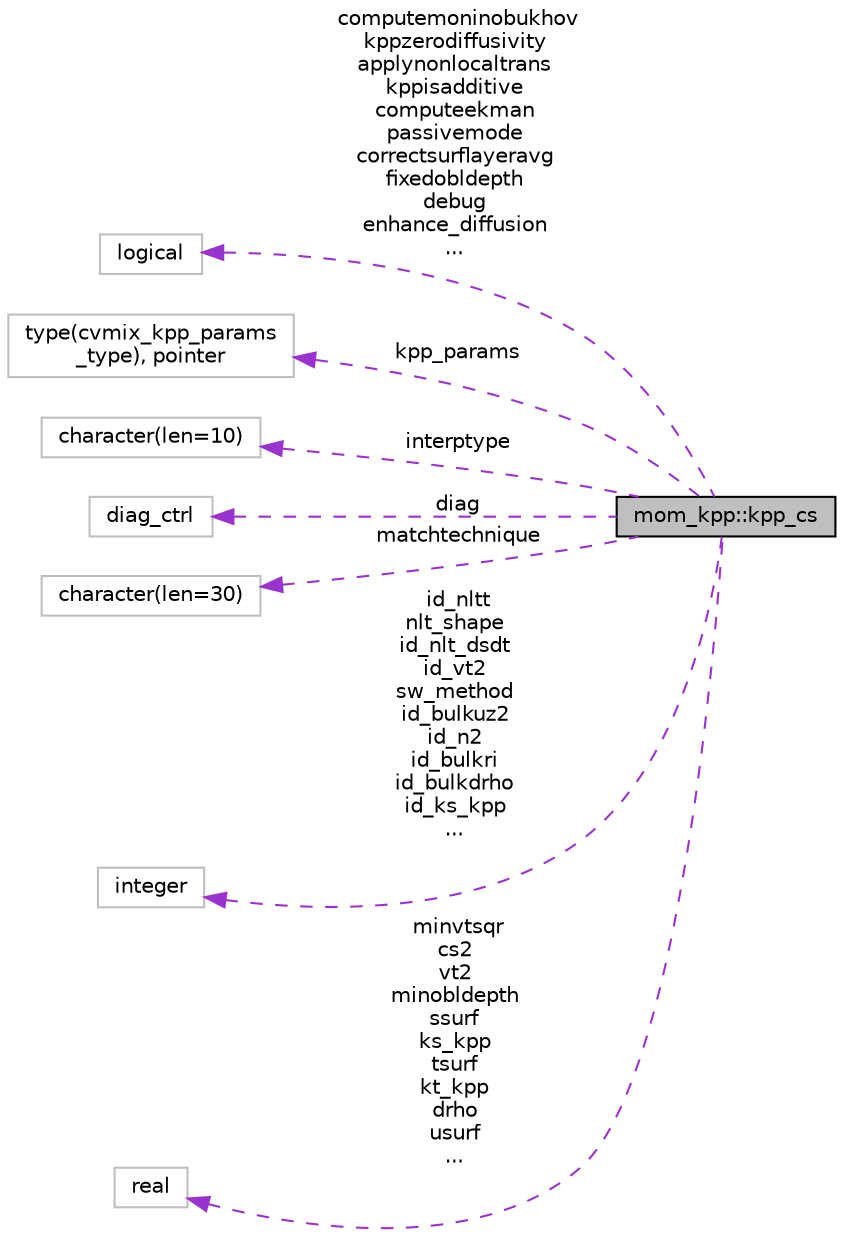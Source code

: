 digraph "mom_kpp::kpp_cs"
{
 // INTERACTIVE_SVG=YES
  edge [fontname="Helvetica",fontsize="10",labelfontname="Helvetica",labelfontsize="10"];
  node [fontname="Helvetica",fontsize="10",shape=record];
  rankdir="LR";
  Node1 [label="mom_kpp::kpp_cs",height=0.2,width=0.4,color="black", fillcolor="grey75", style="filled", fontcolor="black"];
  Node2 -> Node1 [dir="back",color="darkorchid3",fontsize="10",style="dashed",label=" computemoninobukhov\nkppzerodiffusivity\napplynonlocaltrans\nkppisadditive\ncomputeekman\npassivemode\ncorrectsurflayeravg\nfixedobldepth\ndebug\nenhance_diffusion\n..." ,fontname="Helvetica"];
  Node2 [label="logical",height=0.2,width=0.4,color="grey75", fillcolor="white", style="filled"];
  Node3 -> Node1 [dir="back",color="darkorchid3",fontsize="10",style="dashed",label=" kpp_params" ,fontname="Helvetica"];
  Node3 [label="type(cvmix_kpp_params\l_type), pointer",height=0.2,width=0.4,color="grey75", fillcolor="white", style="filled"];
  Node4 -> Node1 [dir="back",color="darkorchid3",fontsize="10",style="dashed",label=" interptype" ,fontname="Helvetica"];
  Node4 [label="character(len=10)",height=0.2,width=0.4,color="grey75", fillcolor="white", style="filled"];
  Node5 -> Node1 [dir="back",color="darkorchid3",fontsize="10",style="dashed",label=" diag" ,fontname="Helvetica"];
  Node5 [label="diag_ctrl",height=0.2,width=0.4,color="grey75", fillcolor="white", style="filled"];
  Node6 -> Node1 [dir="back",color="darkorchid3",fontsize="10",style="dashed",label=" matchtechnique" ,fontname="Helvetica"];
  Node6 [label="character(len=30)",height=0.2,width=0.4,color="grey75", fillcolor="white", style="filled"];
  Node7 -> Node1 [dir="back",color="darkorchid3",fontsize="10",style="dashed",label=" id_nltt\nnlt_shape\nid_nlt_dsdt\nid_vt2\nsw_method\nid_bulkuz2\nid_n2\nid_bulkri\nid_bulkdrho\nid_ks_kpp\n..." ,fontname="Helvetica"];
  Node7 [label="integer",height=0.2,width=0.4,color="grey75", fillcolor="white", style="filled"];
  Node8 -> Node1 [dir="back",color="darkorchid3",fontsize="10",style="dashed",label=" minvtsqr\ncs2\nvt2\nminobldepth\nssurf\nks_kpp\ntsurf\nkt_kpp\ndrho\nusurf\n..." ,fontname="Helvetica"];
  Node8 [label="real",height=0.2,width=0.4,color="grey75", fillcolor="white", style="filled"];
}
